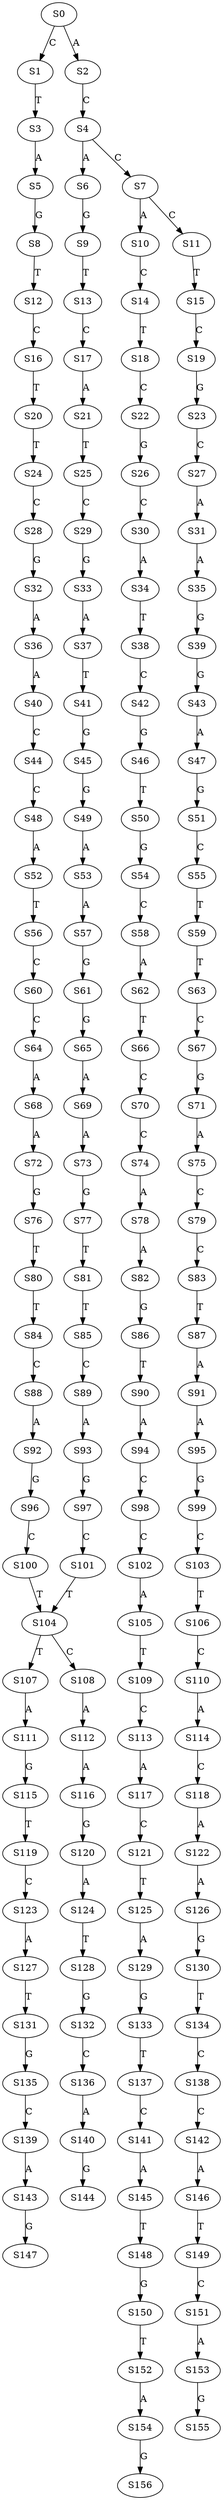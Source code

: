 strict digraph  {
	S0 -> S1 [ label = C ];
	S0 -> S2 [ label = A ];
	S1 -> S3 [ label = T ];
	S2 -> S4 [ label = C ];
	S3 -> S5 [ label = A ];
	S4 -> S6 [ label = A ];
	S4 -> S7 [ label = C ];
	S5 -> S8 [ label = G ];
	S6 -> S9 [ label = G ];
	S7 -> S10 [ label = A ];
	S7 -> S11 [ label = C ];
	S8 -> S12 [ label = T ];
	S9 -> S13 [ label = T ];
	S10 -> S14 [ label = C ];
	S11 -> S15 [ label = T ];
	S12 -> S16 [ label = C ];
	S13 -> S17 [ label = C ];
	S14 -> S18 [ label = T ];
	S15 -> S19 [ label = C ];
	S16 -> S20 [ label = T ];
	S17 -> S21 [ label = A ];
	S18 -> S22 [ label = C ];
	S19 -> S23 [ label = G ];
	S20 -> S24 [ label = T ];
	S21 -> S25 [ label = T ];
	S22 -> S26 [ label = G ];
	S23 -> S27 [ label = C ];
	S24 -> S28 [ label = C ];
	S25 -> S29 [ label = C ];
	S26 -> S30 [ label = C ];
	S27 -> S31 [ label = A ];
	S28 -> S32 [ label = G ];
	S29 -> S33 [ label = G ];
	S30 -> S34 [ label = A ];
	S31 -> S35 [ label = A ];
	S32 -> S36 [ label = A ];
	S33 -> S37 [ label = A ];
	S34 -> S38 [ label = T ];
	S35 -> S39 [ label = G ];
	S36 -> S40 [ label = A ];
	S37 -> S41 [ label = T ];
	S38 -> S42 [ label = C ];
	S39 -> S43 [ label = G ];
	S40 -> S44 [ label = C ];
	S41 -> S45 [ label = G ];
	S42 -> S46 [ label = G ];
	S43 -> S47 [ label = A ];
	S44 -> S48 [ label = C ];
	S45 -> S49 [ label = G ];
	S46 -> S50 [ label = T ];
	S47 -> S51 [ label = G ];
	S48 -> S52 [ label = A ];
	S49 -> S53 [ label = A ];
	S50 -> S54 [ label = G ];
	S51 -> S55 [ label = C ];
	S52 -> S56 [ label = T ];
	S53 -> S57 [ label = A ];
	S54 -> S58 [ label = C ];
	S55 -> S59 [ label = T ];
	S56 -> S60 [ label = C ];
	S57 -> S61 [ label = G ];
	S58 -> S62 [ label = A ];
	S59 -> S63 [ label = T ];
	S60 -> S64 [ label = C ];
	S61 -> S65 [ label = G ];
	S62 -> S66 [ label = T ];
	S63 -> S67 [ label = C ];
	S64 -> S68 [ label = A ];
	S65 -> S69 [ label = A ];
	S66 -> S70 [ label = C ];
	S67 -> S71 [ label = G ];
	S68 -> S72 [ label = A ];
	S69 -> S73 [ label = A ];
	S70 -> S74 [ label = C ];
	S71 -> S75 [ label = A ];
	S72 -> S76 [ label = G ];
	S73 -> S77 [ label = G ];
	S74 -> S78 [ label = A ];
	S75 -> S79 [ label = C ];
	S76 -> S80 [ label = T ];
	S77 -> S81 [ label = T ];
	S78 -> S82 [ label = A ];
	S79 -> S83 [ label = C ];
	S80 -> S84 [ label = T ];
	S81 -> S85 [ label = T ];
	S82 -> S86 [ label = G ];
	S83 -> S87 [ label = T ];
	S84 -> S88 [ label = C ];
	S85 -> S89 [ label = C ];
	S86 -> S90 [ label = T ];
	S87 -> S91 [ label = A ];
	S88 -> S92 [ label = A ];
	S89 -> S93 [ label = A ];
	S90 -> S94 [ label = A ];
	S91 -> S95 [ label = A ];
	S92 -> S96 [ label = G ];
	S93 -> S97 [ label = G ];
	S94 -> S98 [ label = C ];
	S95 -> S99 [ label = G ];
	S96 -> S100 [ label = C ];
	S97 -> S101 [ label = C ];
	S98 -> S102 [ label = C ];
	S99 -> S103 [ label = C ];
	S100 -> S104 [ label = T ];
	S101 -> S104 [ label = T ];
	S102 -> S105 [ label = A ];
	S103 -> S106 [ label = T ];
	S104 -> S107 [ label = T ];
	S104 -> S108 [ label = C ];
	S105 -> S109 [ label = T ];
	S106 -> S110 [ label = C ];
	S107 -> S111 [ label = A ];
	S108 -> S112 [ label = A ];
	S109 -> S113 [ label = C ];
	S110 -> S114 [ label = A ];
	S111 -> S115 [ label = G ];
	S112 -> S116 [ label = A ];
	S113 -> S117 [ label = A ];
	S114 -> S118 [ label = C ];
	S115 -> S119 [ label = T ];
	S116 -> S120 [ label = G ];
	S117 -> S121 [ label = C ];
	S118 -> S122 [ label = A ];
	S119 -> S123 [ label = C ];
	S120 -> S124 [ label = A ];
	S121 -> S125 [ label = T ];
	S122 -> S126 [ label = A ];
	S123 -> S127 [ label = A ];
	S124 -> S128 [ label = T ];
	S125 -> S129 [ label = A ];
	S126 -> S130 [ label = G ];
	S127 -> S131 [ label = T ];
	S128 -> S132 [ label = G ];
	S129 -> S133 [ label = G ];
	S130 -> S134 [ label = T ];
	S131 -> S135 [ label = G ];
	S132 -> S136 [ label = C ];
	S133 -> S137 [ label = T ];
	S134 -> S138 [ label = C ];
	S135 -> S139 [ label = C ];
	S136 -> S140 [ label = A ];
	S137 -> S141 [ label = C ];
	S138 -> S142 [ label = C ];
	S139 -> S143 [ label = A ];
	S140 -> S144 [ label = G ];
	S141 -> S145 [ label = A ];
	S142 -> S146 [ label = A ];
	S143 -> S147 [ label = G ];
	S145 -> S148 [ label = T ];
	S146 -> S149 [ label = T ];
	S148 -> S150 [ label = G ];
	S149 -> S151 [ label = C ];
	S150 -> S152 [ label = T ];
	S151 -> S153 [ label = A ];
	S152 -> S154 [ label = A ];
	S153 -> S155 [ label = G ];
	S154 -> S156 [ label = G ];
}
